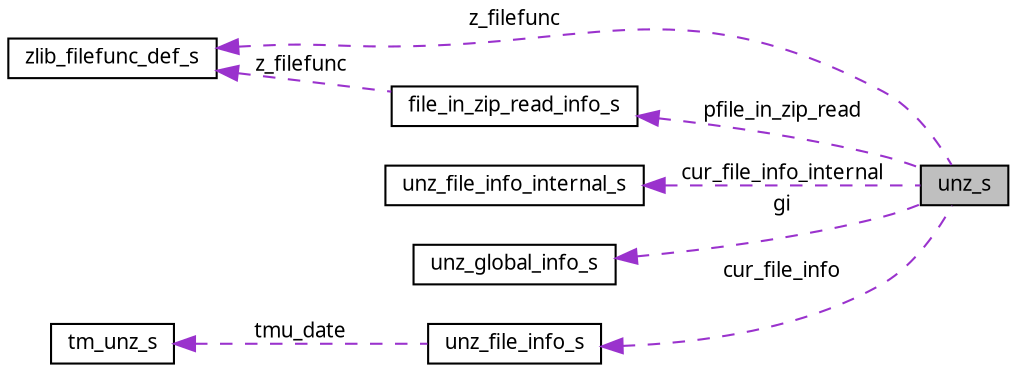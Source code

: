 digraph G
{
  edge [fontname="FreeSans.ttf",fontsize="10",labelfontname="FreeSans.ttf",labelfontsize="10"];
  node [fontname="FreeSans.ttf",fontsize="10",shape=record];
  rankdir=LR;
  Node1 [label="unz_s",height=0.2,width=0.4,color="black", fillcolor="grey75", style="filled" fontcolor="black"];
  Node2 -> Node1 [dir=back,color="darkorchid3",fontsize="10",style="dashed",label="pfile_in_zip_read",fontname="FreeSans.ttf"];
  Node2 [label="file_in_zip_read_info_s",height=0.2,width=0.4,color="black", fillcolor="white", style="filled",URL="$structfile__in__zip__read__info__s.html"];
  Node3 -> Node2 [dir=back,color="darkorchid3",fontsize="10",style="dashed",label="z_filefunc",fontname="FreeSans.ttf"];
  Node3 [label="zlib_filefunc_def_s",height=0.2,width=0.4,color="black", fillcolor="white", style="filled",URL="$structzlib__filefunc__def__s.html"];
  Node4 -> Node1 [dir=back,color="darkorchid3",fontsize="10",style="dashed",label="cur_file_info_internal",fontname="FreeSans.ttf"];
  Node4 [label="unz_file_info_internal_s",height=0.2,width=0.4,color="black", fillcolor="white", style="filled",URL="$structunz__file__info__internal__s.html"];
  Node3 -> Node1 [dir=back,color="darkorchid3",fontsize="10",style="dashed",label="z_filefunc",fontname="FreeSans.ttf"];
  Node5 -> Node1 [dir=back,color="darkorchid3",fontsize="10",style="dashed",label="gi",fontname="FreeSans.ttf"];
  Node5 [label="unz_global_info_s",height=0.2,width=0.4,color="black", fillcolor="white", style="filled",URL="$structunz__global__info__s.html"];
  Node6 -> Node1 [dir=back,color="darkorchid3",fontsize="10",style="dashed",label="cur_file_info",fontname="FreeSans.ttf"];
  Node6 [label="unz_file_info_s",height=0.2,width=0.4,color="black", fillcolor="white", style="filled",URL="$structunz__file__info__s.html"];
  Node7 -> Node6 [dir=back,color="darkorchid3",fontsize="10",style="dashed",label="tmu_date",fontname="FreeSans.ttf"];
  Node7 [label="tm_unz_s",height=0.2,width=0.4,color="black", fillcolor="white", style="filled",URL="$structtm__unz__s.html"];
}
